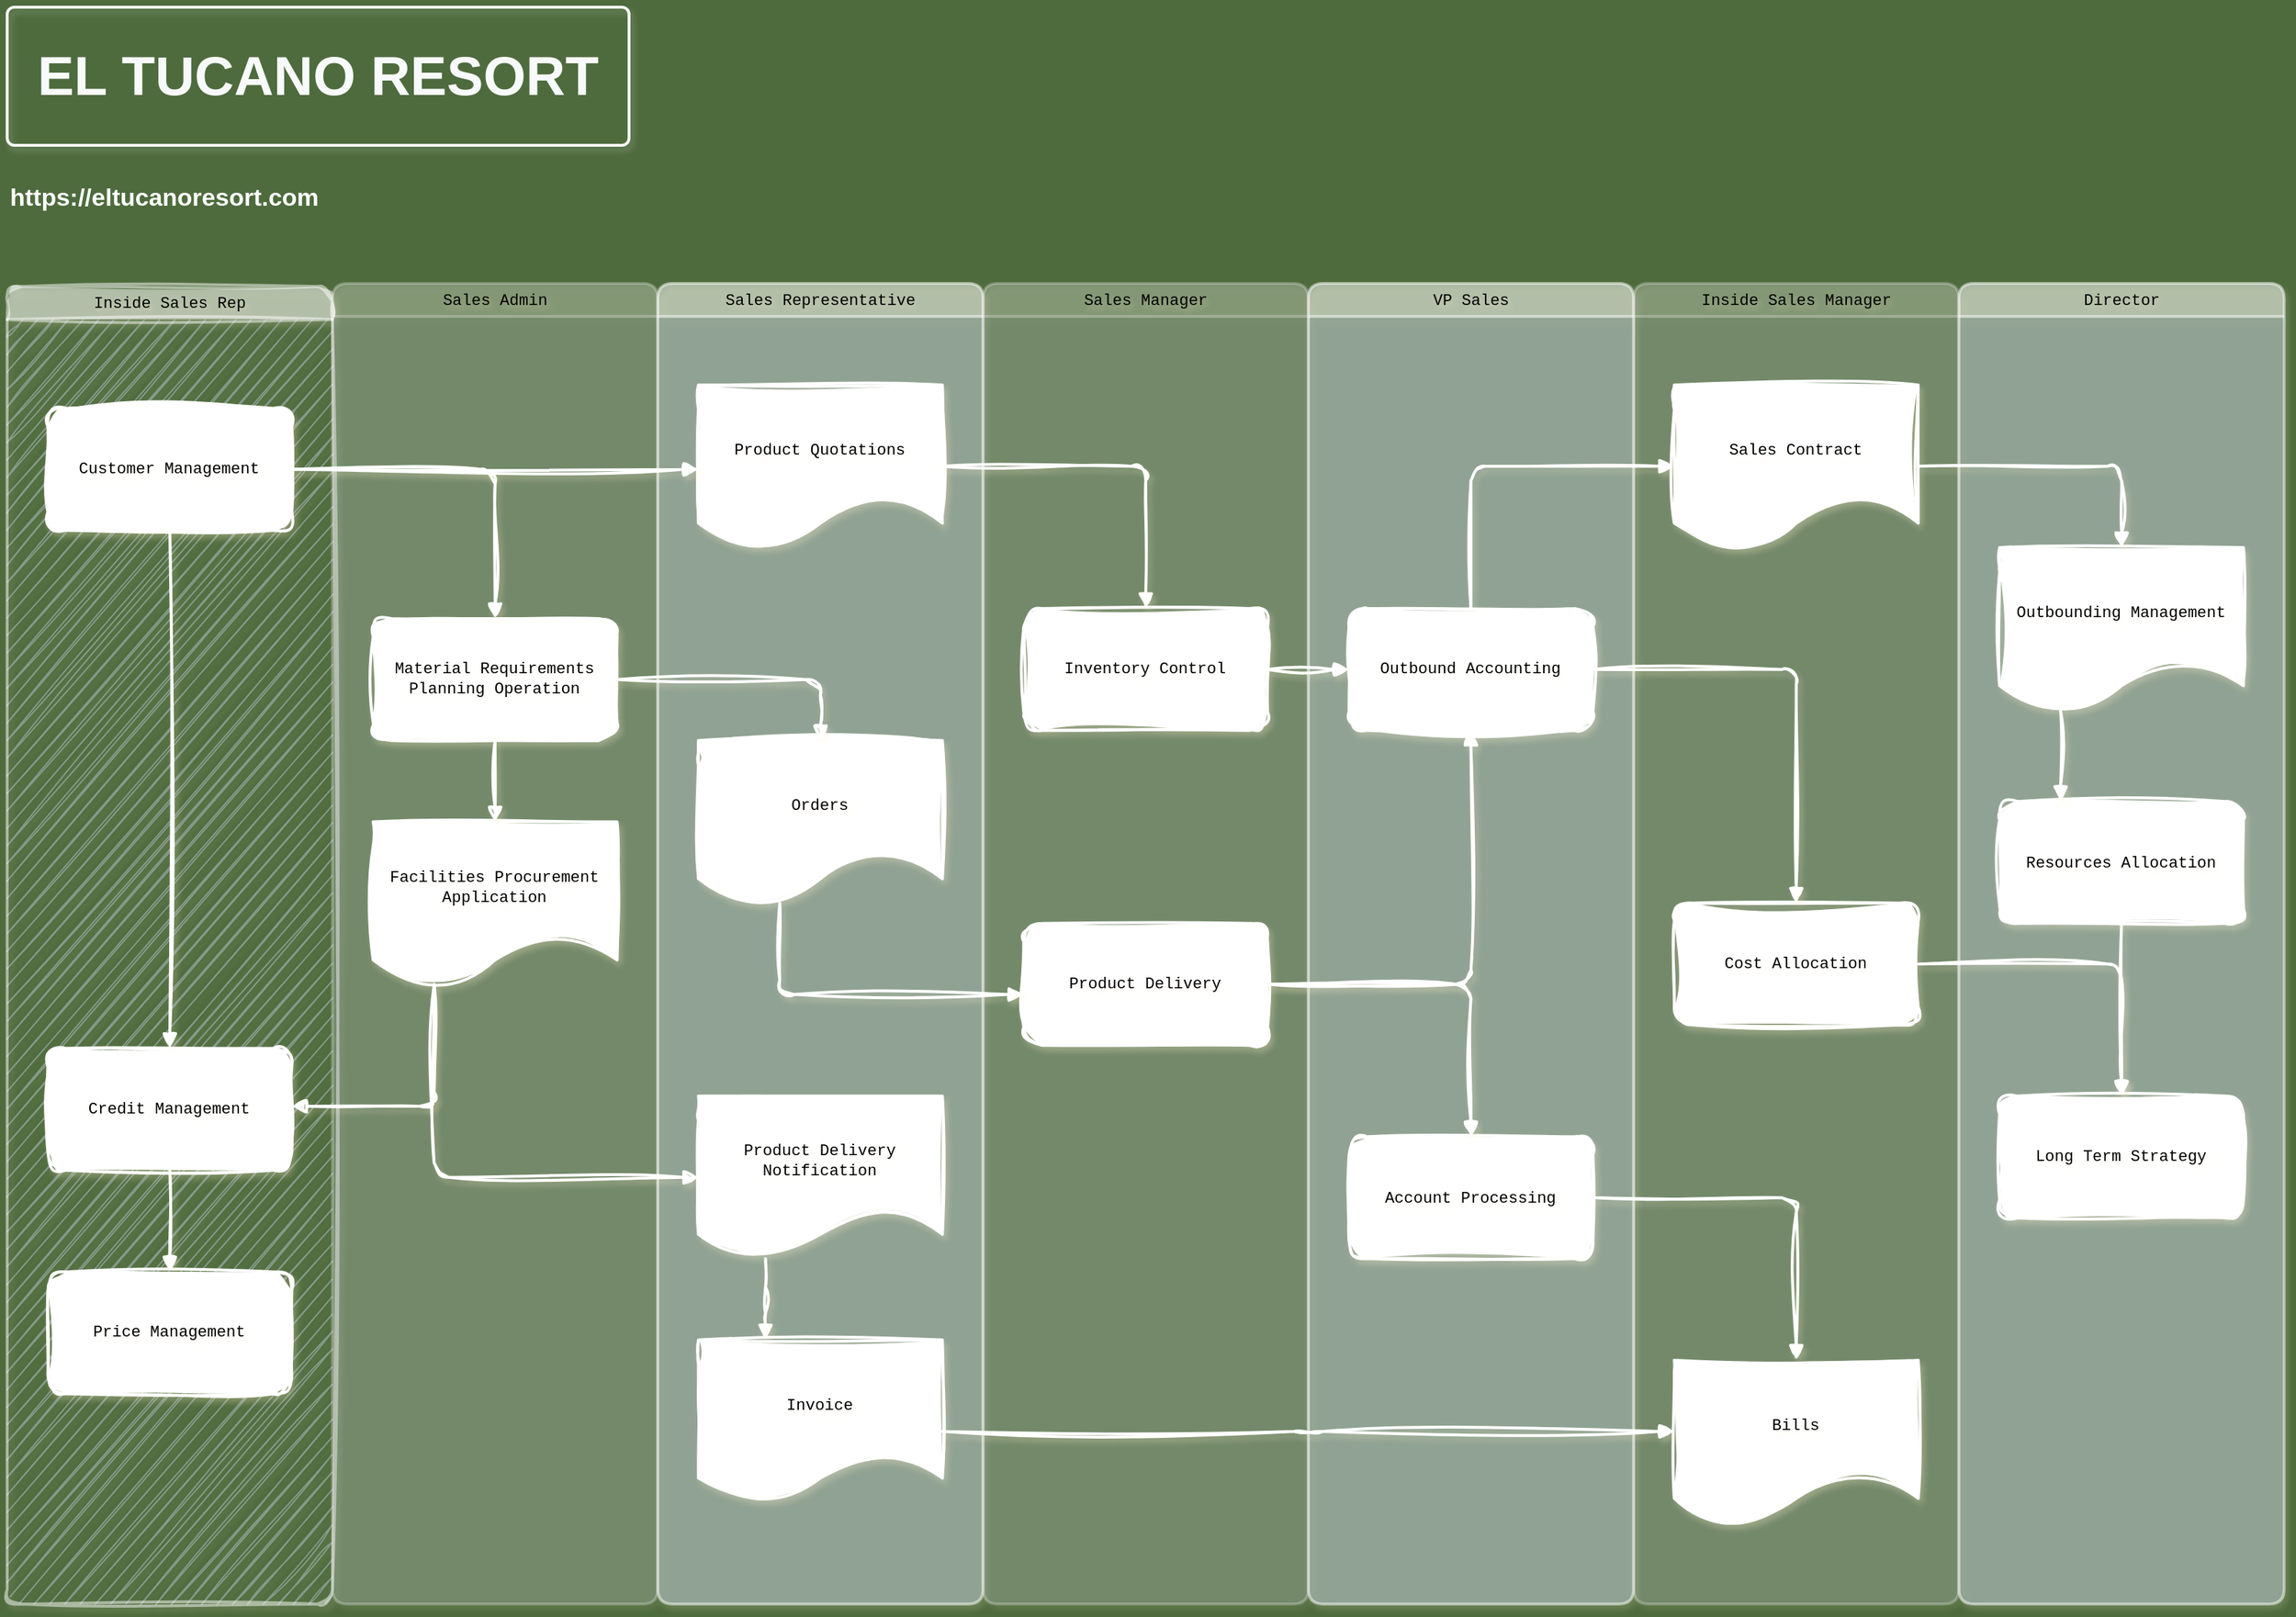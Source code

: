 <mxfile version="24.7.16">
  <diagram id="07fea595-8f29-1299-0266-81d95cde20df" name="Page-1">
    <mxGraphModel dx="2726" dy="2796" grid="1" gridSize="48" guides="1" tooltips="1" connect="1" arrows="1" fold="1" page="1" pageScale="1" pageWidth="1169" pageHeight="827" background="#4E6B3D" math="0" shadow="0">
      <root>
        <mxCell id="0" />
        <mxCell id="1" parent="0" />
        <mxCell id="x-ANHdW1QQ-1PhI1n00a-327" value="&lt;h1 style=&quot;margin-bottom: 21.44px;&quot;&gt;&lt;font size=&quot;1&quot; style=&quot;&quot;&gt;&lt;b style=&quot;font-size: 38px;&quot;&gt;EL TUCANO RESORT&lt;/b&gt;&lt;/font&gt;&lt;/h1&gt;" style="html=1;shadow=1;dashed=0;shape=mxgraph.bootstrap.rrect;rSize=5;strokeColor=#F8F9FA;strokeWidth=2;fillColor=none;fontColor=#F8F9FA;whiteSpace=wrap;align=center;verticalAlign=middle;spacingLeft=0;fontStyle=0;fontSize=16;spacing=5;rounded=1;shadowColor=#FFFFFF;" vertex="1" parent="1">
          <mxGeometry x="48" width="432" height="96" as="geometry" />
        </mxCell>
        <mxCell id="x-ANHdW1QQ-1PhI1n00a-328" value="&lt;div style=&quot;text-align: center;&quot;&gt;&lt;span style=&quot;background-color: initial;&quot;&gt;&lt;font face=&quot;Helvetica&quot; size=&quot;1&quot; style=&quot;&quot; color=&quot;#ffffff&quot;&gt;&lt;b style=&quot;font-size: 17px;&quot;&gt;https://eltucanoresort.com&lt;/b&gt;&lt;/font&gt;&lt;/span&gt;&lt;/div&gt;" style="text;whiteSpace=wrap;html=1;" vertex="1" parent="1">
          <mxGeometry x="48" y="116" width="153" height="28" as="geometry" />
        </mxCell>
        <mxCell id="170" value="&lt;font style=&quot;font-size: 11px;&quot;&gt;Inside Sales Rep&lt;/font&gt;" style="swimlane;whiteSpace=wrap;swimlaneFillColor=#BAC8D3;fontFamily=Courier New;html=1;opacity=50;rounded=1;shadow=1;strokeWidth=2;labelBackgroundColor=none;labelBorderColor=none;textShadow=1;fontStyle=0;align=center;fontSize=11;shadowOpacity=29;shadowColor=#FFF2CC;strokeColor=#ffffff;sketch=1;curveFitting=1;jiggle=2;" parent="1" vertex="1">
          <mxGeometry x="48" y="194.118" width="225.97" height="915.882" as="geometry">
            <mxRectangle x="20" y="20" width="80" height="23" as="alternateBounds" />
          </mxGeometry>
        </mxCell>
        <mxCell id="171" value="Customer Management" style="whiteSpace=wrap;shadow=1;fontFamily=Courier New;fontStyle=0;html=1;fontSize=11;spacing=6;verticalAlign=middle;rounded=1;strokeWidth=2;labelBackgroundColor=none;labelBorderColor=none;textShadow=1;align=center;shadowOpacity=29;shadowColor=#FFF2CC;strokeColor=#ffffff;sketch=1;curveFitting=1;jiggle=2;" parent="170" vertex="1">
          <mxGeometry x="28.246" y="84.738" width="169.477" height="84.738" as="geometry" />
        </mxCell>
        <mxCell id="172" value="Credit Management" style="whiteSpace=wrap;shadow=1;fontFamily=Courier New;fontStyle=0;html=1;fontSize=11;spacing=6;verticalAlign=middle;rounded=1;strokeWidth=2;labelBackgroundColor=none;labelBorderColor=none;textShadow=1;align=center;shadowOpacity=29;shadowColor=#FFF2CC;strokeColor=#ffffff;sketch=1;curveFitting=1;jiggle=2;" parent="170" vertex="1">
          <mxGeometry x="28.246" y="529.615" width="169.477" height="84.738" as="geometry" />
        </mxCell>
        <mxCell id="173" value="Price Management" style="whiteSpace=wrap;shadow=1;fontFamily=Courier New;fontStyle=0;html=1;fontSize=11;spacing=6;verticalAlign=middle;rounded=1;strokeWidth=2;labelBackgroundColor=none;labelBorderColor=none;textShadow=1;align=center;shadowOpacity=29;shadowColor=#FFF2CC;strokeColor=#ffffff;sketch=1;curveFitting=1;jiggle=2;" parent="170" vertex="1">
          <mxGeometry x="28.246" y="684.969" width="169.477" height="84.738" as="geometry" />
        </mxCell>
        <mxCell id="174" value="" style="edgeStyle=segmentEdgeStyle;strokeWidth=2;html=1;endArrow=block;endFill=1;rounded=1;shadow=1;labelBackgroundColor=none;labelBorderColor=none;textShadow=1;fontStyle=0;align=center;fontSize=11;fontFamily=Courier New;fontColor=default;shadowOpacity=29;shadowColor=#FFF2CC;strokeColor=#ffffff;sketch=1;curveFitting=1;jiggle=2;" parent="170" source="172" target="173" edge="1">
          <mxGeometry width="100" height="100" relative="1" as="geometry">
            <mxPoint x="240.093" y="561.392" as="sourcePoint" />
            <mxPoint x="381.324" y="667.315" as="targetPoint" />
          </mxGeometry>
        </mxCell>
        <mxCell id="175" value="" style="edgeStyle=segmentEdgeStyle;strokeWidth=2;html=1;endArrow=block;endFill=1;rounded=1;shadow=1;labelBackgroundColor=none;labelBorderColor=none;textShadow=1;fontStyle=0;align=center;fontSize=11;fontFamily=Courier New;fontColor=default;shadowOpacity=29;shadowColor=#FFF2CC;strokeColor=#ffffff;sketch=1;curveFitting=1;jiggle=2;" parent="170" source="171" target="172" edge="1">
          <mxGeometry width="100" height="100" relative="1" as="geometry">
            <mxPoint x="225.97" y="155.354" as="sourcePoint" />
            <mxPoint x="367.201" y="261.277" as="targetPoint" />
          </mxGeometry>
        </mxCell>
        <mxCell id="176" value="&lt;font style=&quot;font-size: 11px;&quot;&gt;Inside Sales Manager&lt;/font&gt;" style="swimlane;whiteSpace=wrap;swimlaneFillColor=#BAC8D3;fontFamily=Courier New;html=1;opacity=25;rounded=1;shadow=1;strokeWidth=2;labelBackgroundColor=none;labelBorderColor=none;textShadow=1;fontStyle=0;align=center;fontSize=11;shadowOpacity=29;shadowColor=#FFF2CC;strokeColor=#ffffff;" parent="1" vertex="1">
          <mxGeometry x="1177.85" y="192" width="225.97" height="918" as="geometry">
            <mxRectangle x="20" y="20" width="80" height="23" as="alternateBounds" />
          </mxGeometry>
        </mxCell>
        <mxCell id="177" value="Sales Contract" style="shape=document;whiteSpace=wrap;verticalAlign=middle;shadow=1;fontFamily=Courier New;fontStyle=0;html=1;fontSize=11;spacing=6;spacingBottom=22;rounded=1;strokeWidth=2;labelBackgroundColor=none;labelBorderColor=none;textShadow=1;align=center;shadowOpacity=29;shadowColor=#FFF2CC;strokeColor=#ffffff;sketch=1;curveFitting=1;jiggle=2;" parent="176" vertex="1">
          <mxGeometry x="28.246" y="70.615" width="169.477" height="112.985" as="geometry" />
        </mxCell>
        <mxCell id="178" value="Bills" style="shape=document;whiteSpace=wrap;verticalAlign=middle;shadow=1;fontFamily=Courier New;fontStyle=0;html=1;fontSize=11;spacing=6;spacingBottom=22;rounded=1;strokeWidth=2;labelBackgroundColor=none;labelBorderColor=none;textShadow=1;align=center;shadowOpacity=29;shadowColor=#FFF2CC;strokeColor=#ffffff;sketch=1;curveFitting=1;jiggle=2;" parent="176" vertex="1">
          <mxGeometry x="28.246" y="748.523" width="169.477" height="112.985" as="geometry" />
        </mxCell>
        <mxCell id="179" value="Cost Allocation" style="whiteSpace=wrap;shadow=1;fontFamily=Courier New;fontStyle=0;html=1;fontSize=11;spacing=6;verticalAlign=middle;rounded=1;strokeWidth=2;labelBackgroundColor=none;labelBorderColor=none;textShadow=1;align=center;shadowOpacity=29;shadowColor=#FFF2CC;strokeColor=#ffffff;sketch=1;curveFitting=1;jiggle=2;" parent="176" vertex="1">
          <mxGeometry x="28.246" y="430.754" width="169.477" height="84.738" as="geometry" />
        </mxCell>
        <mxCell id="180" value="&lt;font style=&quot;font-size: 11px;&quot;&gt;VP Sales&lt;/font&gt;" style="swimlane;whiteSpace=wrap;swimlaneFillColor=#BAC8D3;fontFamily=Courier New;html=1;opacity=50;rounded=1;shadow=1;strokeWidth=2;labelBackgroundColor=none;labelBorderColor=none;textShadow=1;fontStyle=0;align=center;fontSize=11;shadowOpacity=29;shadowColor=#FFF2CC;strokeColor=#ffffff;" parent="1" vertex="1">
          <mxGeometry x="951.88" y="192" width="225.97" height="918" as="geometry">
            <mxRectangle x="20" y="20" width="80" height="23" as="alternateBounds" />
          </mxGeometry>
        </mxCell>
        <mxCell id="181" value="Outbound Accounting" style="whiteSpace=wrap;shadow=1;fontFamily=Courier New;fontStyle=0;html=1;fontSize=11;spacing=6;verticalAlign=middle;rounded=1;strokeWidth=2;labelBackgroundColor=none;labelBorderColor=none;textShadow=1;align=center;shadowOpacity=29;shadowColor=#FFF2CC;strokeColor=#ffffff;sketch=1;curveFitting=1;jiggle=2;" parent="180" vertex="1">
          <mxGeometry x="28.246" y="225.969" width="169.477" height="84.738" as="geometry" />
        </mxCell>
        <mxCell id="182" value="Account Processing" style="whiteSpace=wrap;shadow=1;fontFamily=Courier New;fontStyle=0;html=1;fontSize=11;spacing=6;verticalAlign=middle;rounded=1;strokeWidth=2;labelBackgroundColor=none;labelBorderColor=none;textShadow=1;align=center;shadowOpacity=29;shadowColor=#FFF2CC;strokeColor=#ffffff;sketch=1;curveFitting=1;jiggle=2;" parent="180" vertex="1">
          <mxGeometry x="28.246" y="593.169" width="169.477" height="84.738" as="geometry" />
        </mxCell>
        <mxCell id="183" value="&lt;font style=&quot;font-size: 11px;&quot;&gt;Sales Admin&lt;/font&gt;" style="swimlane;whiteSpace=wrap;swimlaneFillColor=#BAC8D3;fontFamily=Courier New;html=1;opacity=25;rounded=1;shadow=1;strokeWidth=2;labelBackgroundColor=none;labelBorderColor=none;textShadow=1;fontStyle=0;align=center;fontSize=11;shadowOpacity=29;shadowColor=#FFF2CC;strokeColor=#ffffff;" parent="1" vertex="1">
          <mxGeometry x="273.97" y="192" width="225.97" height="918" as="geometry">
            <mxRectangle x="20" y="20" width="80" height="23" as="alternateBounds" />
          </mxGeometry>
        </mxCell>
        <mxCell id="184" value="Material Requirements Planning Operation" style="whiteSpace=wrap;shadow=1;fontFamily=Courier New;fontStyle=0;html=1;fontSize=11;spacing=6;verticalAlign=middle;rounded=1;strokeWidth=2;labelBackgroundColor=none;labelBorderColor=none;textShadow=1;align=center;shadowOpacity=29;shadowColor=#FFF2CC;strokeColor=#ffffff;sketch=1;curveFitting=1;jiggle=2;" parent="183" vertex="1">
          <mxGeometry x="28.246" y="233.031" width="169.477" height="84.738" as="geometry" />
        </mxCell>
        <mxCell id="185" value="&lt;font style=&quot;font-size: 11px;&quot;&gt;Facilities Procurement&lt;br style=&quot;font-size: 11px;&quot;&gt;Application&lt;/font&gt;&lt;br style=&quot;font-size: 11px;&quot;&gt; " style="shape=document;whiteSpace=wrap;verticalAlign=middle;shadow=1;fontFamily=Courier New;fontStyle=0;html=1;fontSize=11;spacing=6;spacingBottom=22;rounded=1;strokeWidth=2;labelBackgroundColor=none;labelBorderColor=none;textShadow=1;align=center;shadowOpacity=29;shadowColor=#FFF2CC;strokeColor=#ffffff;sketch=1;curveFitting=1;jiggle=2;" parent="183" vertex="1">
          <mxGeometry x="28.246" y="374.262" width="169.477" height="112.985" as="geometry" />
        </mxCell>
        <mxCell id="186" value="" style="edgeStyle=segmentEdgeStyle;strokeWidth=2;html=1;endArrow=block;endFill=1;rounded=1;shadow=1;labelBackgroundColor=none;labelBorderColor=none;textShadow=1;fontStyle=0;align=center;fontSize=11;fontFamily=Courier New;fontColor=default;shadowOpacity=29;shadowColor=#FFF2CC;strokeColor=#ffffff;sketch=1;curveFitting=1;jiggle=2;" parent="183" source="184" target="185" edge="1">
          <mxGeometry width="100" height="100" relative="1" as="geometry">
            <mxPoint x="-14.123" y="141.231" as="sourcePoint" />
            <mxPoint x="127.108" y="247.154" as="targetPoint" />
          </mxGeometry>
        </mxCell>
        <mxCell id="187" value="&lt;font style=&quot;font-size: 11px;&quot;&gt;Sales Representative&lt;/font&gt;" style="swimlane;whiteSpace=wrap;swimlaneFillColor=#BAC8D3;fontFamily=Courier New;html=1;opacity=50;rounded=1;shadow=1;strokeWidth=2;labelBackgroundColor=none;labelBorderColor=none;textShadow=1;fontStyle=0;align=center;fontSize=11;shadowOpacity=29;shadowColor=#FFF2CC;strokeColor=#ffffff;" parent="1" vertex="1">
          <mxGeometry x="499.94" y="192" width="225.97" height="918" as="geometry">
            <mxRectangle x="20" y="20" width="80" height="23" as="alternateBounds" />
          </mxGeometry>
        </mxCell>
        <mxCell id="188" value="Product Quotations" style="shape=document;whiteSpace=wrap;verticalAlign=middle;shadow=1;fontFamily=Courier New;fontStyle=0;html=1;fontSize=11;spacing=6;spacingBottom=22;rounded=1;strokeWidth=2;labelBackgroundColor=none;labelBorderColor=none;textShadow=1;align=center;shadowOpacity=29;shadowColor=#FFF2CC;strokeColor=#ffffff;sketch=1;curveFitting=1;jiggle=2;" parent="187" vertex="1">
          <mxGeometry x="28.246" y="70.615" width="169.477" height="112.985" as="geometry" />
        </mxCell>
        <mxCell id="189" value="Orders" style="shape=document;whiteSpace=wrap;verticalAlign=middle;shadow=1;fontFamily=Courier New;fontStyle=0;html=1;fontSize=11;spacing=6;spacingBottom=22;rounded=1;strokeWidth=2;labelBackgroundColor=none;labelBorderColor=none;textShadow=1;align=center;shadowOpacity=29;shadowColor=#FFF2CC;strokeColor=#ffffff;sketch=1;curveFitting=1;jiggle=2;" parent="187" vertex="1">
          <mxGeometry x="28.246" y="317.769" width="169.477" height="112.985" as="geometry" />
        </mxCell>
        <mxCell id="190" value="Product Delivery Notification" style="shape=document;whiteSpace=wrap;shadow=1;fontFamily=Courier New;fontStyle=0;html=1;fontSize=11;verticalAlign=middle;spacing=6;spacingBottom=22;rounded=1;strokeWidth=2;labelBackgroundColor=none;labelBorderColor=none;textShadow=1;align=center;shadowOpacity=29;shadowColor=#FFF2CC;strokeColor=#ffffff;sketch=1;curveFitting=1;jiggle=2;" parent="187" vertex="1">
          <mxGeometry x="28.246" y="564.923" width="169.477" height="112.985" as="geometry" />
        </mxCell>
        <mxCell id="191" value="Invoice" style="shape=document;whiteSpace=wrap;verticalAlign=middle;shadow=1;fontFamily=Courier New;fontStyle=0;html=1;fontSize=11;spacing=6;spacingBottom=22;rounded=1;strokeWidth=2;labelBackgroundColor=none;labelBorderColor=none;textShadow=1;align=center;shadowOpacity=29;shadowColor=#FFF2CC;strokeColor=#ffffff;sketch=1;curveFitting=1;jiggle=2;" parent="187" vertex="1">
          <mxGeometry x="28.246" y="734.4" width="169.477" height="112.985" as="geometry" />
        </mxCell>
        <mxCell id="192" value="" style="edgeStyle=segmentEdgeStyle;strokeWidth=2;html=1;endArrow=block;endFill=1;rounded=1;shadow=1;labelBackgroundColor=none;labelBorderColor=none;textShadow=1;fontStyle=0;align=center;fontSize=11;fontFamily=Courier New;fontColor=default;shadowOpacity=29;shadowColor=#FFF2CC;strokeColor=#ffffff;sketch=1;curveFitting=1;jiggle=2;" parent="187" source="190" target="191" edge="1">
          <mxGeometry width="100" height="100" relative="1" as="geometry">
            <mxPoint x="-112.985" y="529.615" as="sourcePoint" />
            <mxPoint x="84.739" y="692.031" as="targetPoint" />
            <Array as="points">
              <mxPoint x="74.853" y="707.566" />
              <mxPoint x="74.853" y="707.566" />
            </Array>
          </mxGeometry>
        </mxCell>
        <mxCell id="193" value="&lt;font style=&quot;font-size: 11px;&quot;&gt;Sales Manager&lt;/font&gt;" style="swimlane;whiteSpace=wrap;swimlaneFillColor=#BAC8D3;fontFamily=Courier New;html=1;opacity=25;rounded=1;shadow=1;strokeWidth=2;labelBackgroundColor=none;labelBorderColor=none;textShadow=1;fontStyle=0;align=center;fontSize=11;shadowOpacity=29;shadowColor=#FFF2CC;strokeColor=#ffffff;" parent="1" vertex="1">
          <mxGeometry x="725.91" y="192" width="225.97" height="918" as="geometry">
            <mxRectangle x="20" y="20" width="80" height="23" as="alternateBounds" />
          </mxGeometry>
        </mxCell>
        <mxCell id="194" value="Inventory Control" style="whiteSpace=wrap;shadow=1;fontFamily=Courier New;fontStyle=0;html=1;fontSize=11;spacing=6;verticalAlign=middle;rounded=1;strokeWidth=2;labelBackgroundColor=none;labelBorderColor=none;textShadow=1;align=center;shadowOpacity=29;shadowColor=#FFF2CC;strokeColor=#ffffff;sketch=1;curveFitting=1;jiggle=2;" parent="193" vertex="1">
          <mxGeometry x="28.246" y="225.969" width="169.477" height="84.738" as="geometry" />
        </mxCell>
        <mxCell id="195" value="Product Delivery" style="whiteSpace=wrap;shadow=1;fontFamily=Courier New;fontStyle=0;html=1;fontSize=11;spacing=6;verticalAlign=middle;rounded=1;strokeWidth=2;labelBackgroundColor=none;labelBorderColor=none;textShadow=1;align=center;shadowOpacity=29;shadowColor=#FFF2CC;strokeColor=#ffffff;sketch=1;curveFitting=1;jiggle=2;" parent="193" vertex="1">
          <mxGeometry x="28.246" y="444.877" width="169.477" height="84.738" as="geometry" />
        </mxCell>
        <mxCell id="196" value="Director" style="swimlane;whiteSpace=wrap;swimlaneFillColor=#BAC8D3;fontFamily=Courier New;html=1;opacity=50;rounded=1;shadow=1;strokeWidth=2;labelBackgroundColor=none;labelBorderColor=none;textShadow=1;fontStyle=0;align=center;fontSize=11;shadowOpacity=29;shadowColor=#FFF2CC;strokeColor=#ffffff;" parent="1" vertex="1">
          <mxGeometry x="1403.82" y="192" width="225.97" height="918" as="geometry">
            <mxRectangle x="20" y="20" width="80" height="23" as="alternateBounds" />
          </mxGeometry>
        </mxCell>
        <mxCell id="197" value="Outbounding Management" style="shape=document;whiteSpace=wrap;verticalAlign=middle;shadow=1;fontFamily=Courier New;fontStyle=0;html=1;fontSize=11;spacing=6;spacingBottom=22;rounded=1;strokeWidth=2;labelBackgroundColor=none;labelBorderColor=none;textShadow=1;align=center;shadowOpacity=29;shadowColor=#FFF2CC;strokeColor=#ffffff;sketch=1;curveFitting=1;jiggle=2;" parent="196" vertex="1">
          <mxGeometry x="28.246" y="183.6" width="169.477" height="112.985" as="geometry" />
        </mxCell>
        <mxCell id="198" value="Resources Allocation" style="whiteSpace=wrap;shadow=1;fontFamily=Courier New;fontStyle=0;html=1;fontSize=11;spacing=6;verticalAlign=middle;rounded=1;strokeWidth=2;labelBackgroundColor=none;labelBorderColor=none;textShadow=1;align=center;shadowOpacity=29;shadowColor=#FFF2CC;strokeColor=#ffffff;sketch=1;curveFitting=1;jiggle=2;" parent="196" vertex="1">
          <mxGeometry x="28.246" y="360.138" width="169.477" height="84.738" as="geometry" />
        </mxCell>
        <mxCell id="199" value="Long Term Strategy" style="whiteSpace=wrap;shadow=1;fontFamily=Courier New;fontStyle=0;html=1;fontSize=11;spacing=6;verticalAlign=middle;rounded=1;strokeWidth=2;labelBackgroundColor=none;labelBorderColor=none;textShadow=1;align=center;shadowOpacity=29;shadowColor=#FFF2CC;strokeColor=#ffffff;sketch=1;curveFitting=1;jiggle=2;" parent="196" vertex="1">
          <mxGeometry x="28.246" y="564.923" width="169.477" height="84.738" as="geometry" />
        </mxCell>
        <mxCell id="200" value="" style="edgeStyle=segmentEdgeStyle;strokeWidth=2;html=1;endArrow=block;endFill=1;rounded=1;shadow=1;labelBackgroundColor=none;labelBorderColor=none;textShadow=1;fontStyle=0;align=center;fontSize=11;fontFamily=Courier New;fontColor=default;shadowOpacity=29;shadowColor=#FFF2CC;strokeColor=#ffffff;sketch=1;curveFitting=1;jiggle=2;" parent="196" source="198" target="199" edge="1">
          <mxGeometry width="100" height="100" relative="1" as="geometry">
            <mxPoint x="42.369" y="805.015" as="sourcePoint" />
            <mxPoint x="183.601" y="663.785" as="targetPoint" />
          </mxGeometry>
        </mxCell>
        <mxCell id="201" value="" style="edgeStyle=segmentEdgeStyle;entryX=0.25;entryY=0;strokeWidth=2;html=1;endArrow=block;endFill=1;rounded=1;shadow=1;labelBackgroundColor=none;labelBorderColor=none;textShadow=1;fontStyle=0;align=center;fontSize=11;fontFamily=Courier New;fontColor=default;shadowOpacity=29;shadowColor=#FFF2CC;strokeColor=#ffffff;sketch=1;curveFitting=1;jiggle=2;" parent="196" source="197" target="198" edge="1">
          <mxGeometry width="100" height="100" relative="1" as="geometry">
            <mxPoint x="-169.477" y="367.2" as="sourcePoint" />
            <mxPoint x="-28.246" y="225.969" as="targetPoint" />
          </mxGeometry>
        </mxCell>
        <mxCell id="202" value="" style="edgeStyle=segmentEdgeStyle;strokeWidth=2;html=1;endArrow=block;endFill=1;rounded=1;shadow=1;labelBackgroundColor=none;labelBorderColor=none;textShadow=1;fontStyle=0;align=center;fontSize=11;fontFamily=Courier New;fontColor=default;shadowOpacity=29;shadowColor=#FFF2CC;strokeColor=#ffffff;sketch=1;curveFitting=1;jiggle=2;" parent="1" source="171" target="184" edge="1">
          <mxGeometry x="266.325" y="478.097" width="141.231" height="141.231" as="geometry">
            <mxPoint x="330.462" y="417.969" as="sourcePoint" />
            <mxPoint x="471.694" y="276.738" as="targetPoint" />
          </mxGeometry>
        </mxCell>
        <mxCell id="203" value="" style="edgeStyle=segmentEdgeStyle;strokeWidth=2;html=1;endArrow=block;endFill=1;rounded=1;shadow=1;labelBackgroundColor=none;labelBorderColor=none;textShadow=1;fontStyle=0;align=center;fontSize=11;fontFamily=Courier New;fontColor=default;shadowOpacity=29;shadowColor=#FFF2CC;strokeColor=#ffffff;sketch=1;curveFitting=1;jiggle=2;" parent="1" source="185" target="172" edge="1">
          <mxGeometry x="266.325" y="838.235" width="141.231" height="141.231" as="geometry">
            <mxPoint x="401.078" y="523.892" as="sourcePoint" />
            <mxPoint x="401.078" y="580.385" as="targetPoint" />
            <Array as="points">
              <mxPoint x="344.586" y="763.985" />
            </Array>
          </mxGeometry>
        </mxCell>
        <mxCell id="204" value="" style="edgeStyle=segmentEdgeStyle;strokeWidth=2;html=1;endArrow=block;endFill=1;rounded=1;shadow=1;labelBackgroundColor=none;labelBorderColor=none;textShadow=1;fontStyle=0;align=center;fontSize=11;fontFamily=Courier New;fontColor=default;shadowOpacity=29;shadowColor=#FFF2CC;strokeColor=#ffffff;sketch=1;curveFitting=1;jiggle=2;" parent="1" source="171" target="188" edge="1">
          <mxGeometry x="266.325" y="478.097" width="141.231" height="141.231" as="geometry">
            <mxPoint x="259.847" y="333.231" as="sourcePoint" />
            <mxPoint x="401.078" y="439.154" as="targetPoint" />
          </mxGeometry>
        </mxCell>
        <mxCell id="205" value="" style="edgeStyle=segmentEdgeStyle;strokeWidth=2;html=1;endArrow=block;endFill=1;rounded=1;shadow=1;labelBackgroundColor=none;labelBorderColor=none;textShadow=1;fontStyle=0;align=center;fontSize=11;fontFamily=Courier New;fontColor=default;shadowOpacity=29;shadowColor=#FFF2CC;strokeColor=#ffffff;sketch=1;curveFitting=1;jiggle=2;" parent="1" source="185" target="190" edge="1">
          <mxGeometry x="365.187" y="838.235" width="141.231" height="141.231" as="geometry">
            <mxPoint x="556.432" y="1222.985" as="sourcePoint" />
            <mxPoint x="697.664" y="1081.754" as="targetPoint" />
            <Array as="points">
              <mxPoint x="344.586" y="813.415" />
            </Array>
          </mxGeometry>
        </mxCell>
        <mxCell id="206" value="" style="edgeStyle=elbowEdgeStyle;elbow=vertical;strokeWidth=2;html=1;endArrow=block;endFill=1;rounded=1;shadow=1;labelBackgroundColor=none;labelBorderColor=none;textShadow=1;fontStyle=0;align=center;fontSize=11;fontFamily=Courier New;fontColor=default;shadowOpacity=29;shadowColor=#FFF2CC;strokeColor=#ffffff;sketch=1;curveFitting=1;jiggle=2;" parent="1" source="191" target="178" edge="1">
          <mxGeometry x="718.265" y="1106.574" width="141.231" height="141.231" as="geometry">
            <mxPoint x="782.402" y="940.523" as="sourcePoint" />
            <mxPoint x="923.634" y="799.292" as="targetPoint" />
          </mxGeometry>
        </mxCell>
        <mxCell id="207" value="" style="edgeStyle=segmentEdgeStyle;strokeWidth=2;html=1;endArrow=block;endFill=1;rounded=1;shadow=1;labelBackgroundColor=none;labelBorderColor=none;textShadow=1;fontStyle=0;align=center;fontSize=11;fontFamily=Courier New;fontColor=default;shadowOpacity=29;shadowColor=#FFF2CC;strokeColor=#ffffff;sketch=1;curveFitting=1;jiggle=2;" parent="1" source="184" target="189" edge="1">
          <mxGeometry x="492.295" y="626.389" width="141.231" height="141.231" as="geometry">
            <mxPoint x="655.294" y="488.585" as="sourcePoint" />
            <mxPoint x="796.526" y="347.354" as="targetPoint" />
            <Array as="points" />
          </mxGeometry>
        </mxCell>
        <mxCell id="208" value="" style="edgeStyle=segmentEdgeStyle;strokeWidth=2;html=1;endArrow=block;endFill=1;rounded=1;shadow=1;labelBackgroundColor=none;labelBorderColor=none;textShadow=1;fontStyle=0;align=center;fontSize=11;fontFamily=Courier New;fontColor=default;shadowOpacity=29;shadowColor=#FFF2CC;strokeColor=#ffffff;sketch=1;curveFitting=1;jiggle=2;" parent="1" source="188" target="194" edge="1">
          <mxGeometry x="718.265" y="478.097" width="141.231" height="141.231" as="geometry">
            <mxPoint x="641.171" y="417.969" as="sourcePoint" />
            <mxPoint x="782.402" y="276.738" as="targetPoint" />
          </mxGeometry>
        </mxCell>
        <mxCell id="209" value="" style="edgeStyle=none;strokeWidth=2;html=1;endArrow=block;endFill=1;rounded=1;shadow=1;labelBackgroundColor=none;labelBorderColor=none;textShadow=1;fontStyle=0;align=center;fontSize=11;fontFamily=Courier New;fontColor=default;shadowOpacity=29;shadowColor=#FFF2CC;strokeColor=#ffffff;sketch=1;curveFitting=1;jiggle=2;" parent="1" source="194" target="181" edge="1">
          <mxGeometry x="944.235" y="619.328" width="141.231" height="141.231" as="geometry">
            <mxPoint x="980.126" y="714.554" as="sourcePoint" />
            <mxPoint x="1121.357" y="573.323" as="targetPoint" />
          </mxGeometry>
        </mxCell>
        <mxCell id="210" value="" style="edgeStyle=segmentEdgeStyle;strokeWidth=2;html=1;endArrow=block;endFill=1;rounded=1;shadow=1;labelBackgroundColor=none;labelBorderColor=none;textShadow=1;fontStyle=0;align=center;fontSize=11;fontFamily=Courier New;fontColor=default;shadowOpacity=29;shadowColor=#FFF2CC;strokeColor=#ffffff;sketch=1;curveFitting=1;jiggle=2;" parent="1" source="189" target="195" edge="1">
          <mxGeometry x="605.28" y="781.743" width="141.231" height="141.231" as="geometry">
            <mxPoint x="754.156" y="756.923" as="sourcePoint" />
            <mxPoint x="895.387" y="615.692" as="targetPoint" />
            <Array as="points">
              <mxPoint x="584.679" y="686.308" />
            </Array>
          </mxGeometry>
        </mxCell>
        <mxCell id="211" value="" style="edgeStyle=segmentEdgeStyle;strokeWidth=2;html=1;endArrow=block;endFill=1;rounded=1;shadow=1;labelBackgroundColor=none;labelBorderColor=none;textShadow=1;fontStyle=0;align=center;fontSize=11;fontFamily=Courier New;fontColor=default;shadowOpacity=29;shadowColor=#FFF2CC;strokeColor=#ffffff;sketch=1;curveFitting=1;jiggle=2;" parent="1" source="195" target="181" edge="1">
          <mxGeometry x="944.235" y="661.697" width="141.231" height="141.231" as="geometry">
            <mxPoint x="923.634" y="686.308" as="sourcePoint" />
            <mxPoint x="1064.865" y="545.077" as="targetPoint" />
          </mxGeometry>
        </mxCell>
        <mxCell id="212" value="" style="edgeStyle=segmentEdgeStyle;strokeWidth=2;html=1;endArrow=block;endFill=1;rounded=1;shadow=1;labelBackgroundColor=none;labelBorderColor=none;textShadow=1;fontStyle=0;align=center;fontSize=11;fontFamily=Courier New;fontColor=default;shadowOpacity=29;shadowColor=#FFF2CC;strokeColor=#ffffff;sketch=1;curveFitting=1;jiggle=2;" parent="1" source="195" target="182" edge="1">
          <mxGeometry x="944.235" y="838.235" width="141.231" height="141.231" as="geometry">
            <mxPoint x="740.033" y="898.154" as="sourcePoint" />
            <mxPoint x="881.264" y="756.923" as="targetPoint" />
          </mxGeometry>
        </mxCell>
        <mxCell id="213" value="" style="edgeStyle=segmentEdgeStyle;strokeWidth=2;html=1;endArrow=block;endFill=1;rounded=1;shadow=1;labelBackgroundColor=none;labelBorderColor=none;textShadow=1;fontStyle=0;align=center;fontSize=11;fontFamily=Courier New;fontColor=default;shadowOpacity=29;shadowColor=#FFF2CC;strokeColor=#ffffff;sketch=1;curveFitting=1;jiggle=2;" parent="1" source="181" target="177" edge="1">
          <mxGeometry x="1085.467" y="478.097" width="141.231" height="141.231" as="geometry">
            <mxPoint x="1234.342" y="601.569" as="sourcePoint" />
            <mxPoint x="1375.574" y="460.338" as="targetPoint" />
            <Array as="points">
              <mxPoint x="1064.865" y="319.108" />
            </Array>
          </mxGeometry>
        </mxCell>
        <mxCell id="214" value="" style="edgeStyle=segmentEdgeStyle;strokeWidth=2;html=1;endArrow=block;endFill=1;rounded=1;shadow=1;labelBackgroundColor=none;labelBorderColor=none;textShadow=1;fontStyle=0;align=center;fontSize=11;fontFamily=Courier New;fontColor=default;shadowOpacity=29;shadowColor=#FFF2CC;strokeColor=#ffffff;sketch=1;curveFitting=1;jiggle=2;" parent="1" source="181" target="179" edge="1">
          <mxGeometry x="1170.205" y="619.328" width="141.231" height="141.231" as="geometry">
            <mxPoint x="1220.219" y="615.692" as="sourcePoint" />
            <mxPoint x="1361.451" y="474.462" as="targetPoint" />
          </mxGeometry>
        </mxCell>
        <mxCell id="215" value="" style="edgeStyle=segmentEdgeStyle;strokeWidth=2;html=1;endArrow=block;endFill=1;rounded=1;shadow=1;labelBackgroundColor=none;labelBorderColor=none;textShadow=1;fontStyle=0;align=center;fontSize=11;fontFamily=Courier New;fontColor=default;shadowOpacity=29;shadowColor=#FFF2CC;strokeColor=#ffffff;sketch=1;curveFitting=1;jiggle=2;" parent="1" source="182" target="178" edge="1">
          <mxGeometry x="1170.205" y="986.528" width="141.231" height="141.231" as="geometry">
            <mxPoint x="1262.589" y="884.031" as="sourcePoint" />
            <mxPoint x="1403.82" y="742.8" as="targetPoint" />
          </mxGeometry>
        </mxCell>
        <mxCell id="216" value="" style="edgeStyle=segmentEdgeStyle;strokeWidth=2;html=1;endArrow=block;endFill=1;rounded=1;shadow=1;labelBackgroundColor=none;labelBorderColor=none;textShadow=1;fontStyle=0;align=center;fontSize=11;fontFamily=Courier New;fontColor=default;shadowOpacity=29;shadowColor=#FFF2CC;strokeColor=#ffffff;sketch=1;curveFitting=1;jiggle=2;" parent="1" source="179" target="199" edge="1">
          <mxGeometry x="1396.175" y="824.112" width="141.231" height="141.231" as="geometry">
            <mxPoint x="1559.174" y="771.046" as="sourcePoint" />
            <mxPoint x="1700.406" y="629.815" as="targetPoint" />
          </mxGeometry>
        </mxCell>
        <mxCell id="217" value="" style="edgeStyle=segmentEdgeStyle;strokeWidth=2;html=1;endArrow=block;endFill=1;rounded=1;shadow=1;labelBackgroundColor=none;labelBorderColor=none;textShadow=1;fontStyle=0;align=center;fontSize=11;fontFamily=Courier New;fontColor=default;shadowOpacity=29;shadowColor=#FFF2CC;strokeColor=#ffffff;sketch=1;curveFitting=1;jiggle=2;" parent="1" source="177" target="197" edge="1">
          <mxGeometry x="1396.175" y="478.097" width="141.231" height="141.231" as="geometry">
            <mxPoint x="1220.219" y="559.2" as="sourcePoint" />
            <mxPoint x="1361.451" y="417.969" as="targetPoint" />
          </mxGeometry>
        </mxCell>
      </root>
    </mxGraphModel>
  </diagram>
</mxfile>

